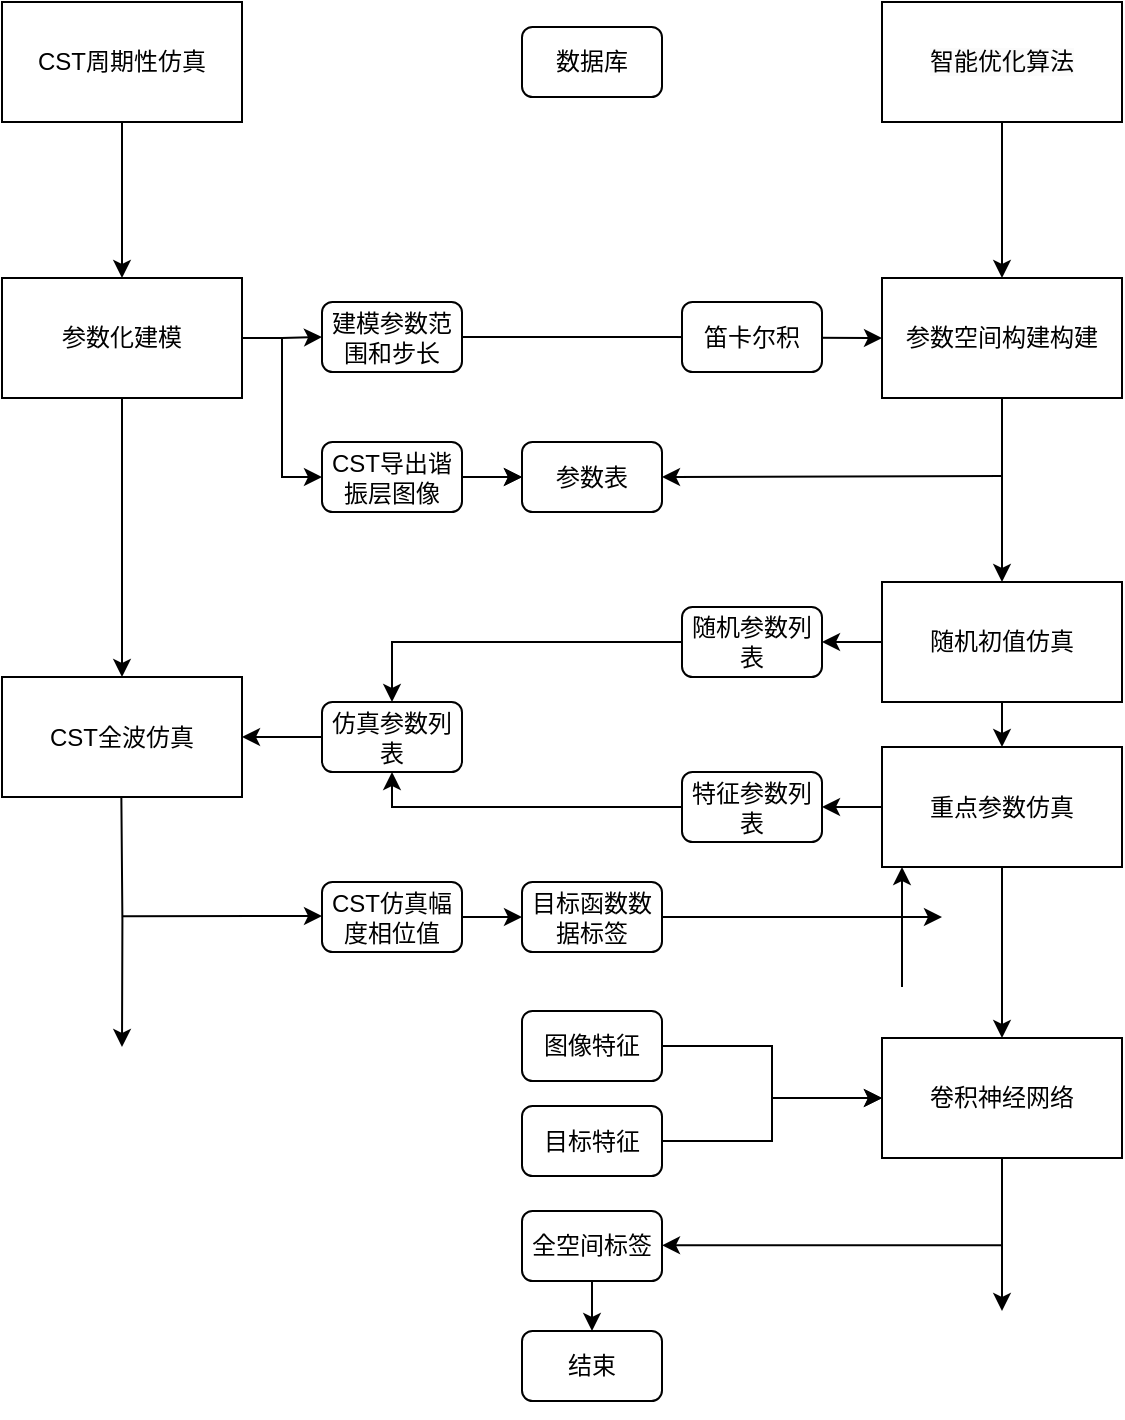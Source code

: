 <mxfile version="24.6.4" type="github">
  <diagram name="第 1 页" id="REUcJ3NfYIPqP3X7uyRf">
    <mxGraphModel dx="989" dy="509" grid="1" gridSize="10" guides="1" tooltips="1" connect="1" arrows="1" fold="1" page="1" pageScale="1" pageWidth="827" pageHeight="1169" math="0" shadow="0">
      <root>
        <mxCell id="0" />
        <mxCell id="1" parent="0" />
        <mxCell id="ZhRdd3SnUjPUGdGZ1K4b-20" value="" style="edgeStyle=orthogonalEdgeStyle;rounded=0;orthogonalLoop=1;jettySize=auto;html=1;" edge="1" parent="1" source="ZhRdd3SnUjPUGdGZ1K4b-13" target="ZhRdd3SnUjPUGdGZ1K4b-14">
          <mxGeometry relative="1" as="geometry" />
        </mxCell>
        <mxCell id="ZhRdd3SnUjPUGdGZ1K4b-13" value="&lt;span style=&quot;color: rgb(0, 0, 0); font-family: Helvetica; font-size: 12px; font-style: normal; font-variant-ligatures: normal; font-variant-caps: normal; font-weight: 400; letter-spacing: normal; orphans: 2; text-align: center; text-indent: 0px; text-transform: none; widows: 2; word-spacing: 0px; -webkit-text-stroke-width: 0px; white-space: normal; background-color: rgb(251, 251, 251); text-decoration-thickness: initial; text-decoration-style: initial; text-decoration-color: initial; display: inline !important; float: none;&quot;&gt;智能优化算法&lt;/span&gt;" style="rounded=0;whiteSpace=wrap;html=1;" vertex="1" parent="1">
          <mxGeometry x="610" y="160" width="120" height="60" as="geometry" />
        </mxCell>
        <mxCell id="ZhRdd3SnUjPUGdGZ1K4b-25" value="" style="edgeStyle=orthogonalEdgeStyle;rounded=0;orthogonalLoop=1;jettySize=auto;html=1;" edge="1" parent="1" source="ZhRdd3SnUjPUGdGZ1K4b-14" target="ZhRdd3SnUjPUGdGZ1K4b-24">
          <mxGeometry relative="1" as="geometry" />
        </mxCell>
        <mxCell id="ZhRdd3SnUjPUGdGZ1K4b-14" value="参数空间构建构建" style="rounded=0;whiteSpace=wrap;html=1;" vertex="1" parent="1">
          <mxGeometry x="610" y="298" width="120" height="60" as="geometry" />
        </mxCell>
        <mxCell id="ZhRdd3SnUjPUGdGZ1K4b-18" value="" style="edgeStyle=orthogonalEdgeStyle;rounded=0;orthogonalLoop=1;jettySize=auto;html=1;" edge="1" parent="1" source="ZhRdd3SnUjPUGdGZ1K4b-15" target="ZhRdd3SnUjPUGdGZ1K4b-14">
          <mxGeometry relative="1" as="geometry" />
        </mxCell>
        <mxCell id="ZhRdd3SnUjPUGdGZ1K4b-15" value="建模参数范围和步长" style="rounded=1;whiteSpace=wrap;html=1;" vertex="1" parent="1">
          <mxGeometry x="330" y="310" width="70" height="35" as="geometry" />
        </mxCell>
        <mxCell id="ZhRdd3SnUjPUGdGZ1K4b-17" value="笛卡尔积" style="rounded=1;whiteSpace=wrap;html=1;" vertex="1" parent="1">
          <mxGeometry x="510" y="310" width="70" height="35" as="geometry" />
        </mxCell>
        <mxCell id="ZhRdd3SnUjPUGdGZ1K4b-29" value="" style="edgeStyle=orthogonalEdgeStyle;rounded=0;orthogonalLoop=1;jettySize=auto;html=1;" edge="1" parent="1" source="ZhRdd3SnUjPUGdGZ1K4b-24" target="ZhRdd3SnUjPUGdGZ1K4b-28">
          <mxGeometry relative="1" as="geometry" />
        </mxCell>
        <mxCell id="ZhRdd3SnUjPUGdGZ1K4b-60" value="" style="edgeStyle=orthogonalEdgeStyle;rounded=0;orthogonalLoop=1;jettySize=auto;html=1;" edge="1" parent="1" source="ZhRdd3SnUjPUGdGZ1K4b-24" target="ZhRdd3SnUjPUGdGZ1K4b-57">
          <mxGeometry relative="1" as="geometry" />
        </mxCell>
        <mxCell id="ZhRdd3SnUjPUGdGZ1K4b-24" value="随机初值仿真" style="rounded=0;whiteSpace=wrap;html=1;" vertex="1" parent="1">
          <mxGeometry x="610" y="450" width="120" height="60" as="geometry" />
        </mxCell>
        <mxCell id="ZhRdd3SnUjPUGdGZ1K4b-35" value="" style="edgeStyle=orthogonalEdgeStyle;rounded=0;orthogonalLoop=1;jettySize=auto;html=1;" edge="1" parent="1" source="ZhRdd3SnUjPUGdGZ1K4b-28" target="ZhRdd3SnUjPUGdGZ1K4b-34">
          <mxGeometry relative="1" as="geometry" />
        </mxCell>
        <mxCell id="ZhRdd3SnUjPUGdGZ1K4b-128" value="" style="edgeStyle=orthogonalEdgeStyle;rounded=0;orthogonalLoop=1;jettySize=auto;html=1;" edge="1" parent="1" source="ZhRdd3SnUjPUGdGZ1K4b-28" target="ZhRdd3SnUjPUGdGZ1K4b-126">
          <mxGeometry relative="1" as="geometry" />
        </mxCell>
        <mxCell id="ZhRdd3SnUjPUGdGZ1K4b-28" value="重点参数仿真" style="rounded=0;whiteSpace=wrap;html=1;" vertex="1" parent="1">
          <mxGeometry x="610" y="532.5" width="120" height="60" as="geometry" />
        </mxCell>
        <mxCell id="ZhRdd3SnUjPUGdGZ1K4b-144" style="edgeStyle=orthogonalEdgeStyle;rounded=0;orthogonalLoop=1;jettySize=auto;html=1;" edge="1" parent="1" source="ZhRdd3SnUjPUGdGZ1K4b-34">
          <mxGeometry relative="1" as="geometry">
            <mxPoint x="670" y="814.5" as="targetPoint" />
          </mxGeometry>
        </mxCell>
        <mxCell id="ZhRdd3SnUjPUGdGZ1K4b-34" value="卷积神经网络" style="rounded=0;whiteSpace=wrap;html=1;" vertex="1" parent="1">
          <mxGeometry x="610" y="678" width="120" height="60" as="geometry" />
        </mxCell>
        <mxCell id="ZhRdd3SnUjPUGdGZ1K4b-110" value="" style="edgeStyle=orthogonalEdgeStyle;rounded=0;orthogonalLoop=1;jettySize=auto;html=1;" edge="1" parent="1" source="ZhRdd3SnUjPUGdGZ1K4b-40" target="ZhRdd3SnUjPUGdGZ1K4b-109">
          <mxGeometry relative="1" as="geometry" />
        </mxCell>
        <mxCell id="ZhRdd3SnUjPUGdGZ1K4b-116" value="" style="edgeStyle=orthogonalEdgeStyle;rounded=0;orthogonalLoop=1;jettySize=auto;html=1;" edge="1" parent="1" source="ZhRdd3SnUjPUGdGZ1K4b-40" target="ZhRdd3SnUjPUGdGZ1K4b-109">
          <mxGeometry relative="1" as="geometry" />
        </mxCell>
        <mxCell id="ZhRdd3SnUjPUGdGZ1K4b-40" value="CST导出谐振层图像" style="rounded=1;whiteSpace=wrap;html=1;" vertex="1" parent="1">
          <mxGeometry x="330" y="380" width="70" height="35" as="geometry" />
        </mxCell>
        <mxCell id="ZhRdd3SnUjPUGdGZ1K4b-46" value="" style="edgeStyle=orthogonalEdgeStyle;rounded=0;orthogonalLoop=1;jettySize=auto;html=1;" edge="1" parent="1" source="ZhRdd3SnUjPUGdGZ1K4b-42" target="ZhRdd3SnUjPUGdGZ1K4b-45">
          <mxGeometry relative="1" as="geometry" />
        </mxCell>
        <mxCell id="ZhRdd3SnUjPUGdGZ1K4b-42" value="CST周期性仿真" style="rounded=0;whiteSpace=wrap;html=1;" vertex="1" parent="1">
          <mxGeometry x="170" y="160" width="120" height="60" as="geometry" />
        </mxCell>
        <mxCell id="ZhRdd3SnUjPUGdGZ1K4b-48" value="" style="edgeStyle=orthogonalEdgeStyle;rounded=0;orthogonalLoop=1;jettySize=auto;html=1;" edge="1" parent="1" source="ZhRdd3SnUjPUGdGZ1K4b-45" target="ZhRdd3SnUjPUGdGZ1K4b-15">
          <mxGeometry relative="1" as="geometry" />
        </mxCell>
        <mxCell id="ZhRdd3SnUjPUGdGZ1K4b-51" value="" style="edgeStyle=orthogonalEdgeStyle;rounded=0;orthogonalLoop=1;jettySize=auto;html=1;" edge="1" parent="1" source="ZhRdd3SnUjPUGdGZ1K4b-45" target="ZhRdd3SnUjPUGdGZ1K4b-50">
          <mxGeometry relative="1" as="geometry" />
        </mxCell>
        <mxCell id="ZhRdd3SnUjPUGdGZ1K4b-118" style="edgeStyle=orthogonalEdgeStyle;rounded=0;orthogonalLoop=1;jettySize=auto;html=1;entryX=0;entryY=0.5;entryDx=0;entryDy=0;" edge="1" parent="1" source="ZhRdd3SnUjPUGdGZ1K4b-45" target="ZhRdd3SnUjPUGdGZ1K4b-40">
          <mxGeometry relative="1" as="geometry" />
        </mxCell>
        <mxCell id="ZhRdd3SnUjPUGdGZ1K4b-45" value="参数化建模" style="rounded=0;whiteSpace=wrap;html=1;" vertex="1" parent="1">
          <mxGeometry x="170" y="298" width="120" height="60" as="geometry" />
        </mxCell>
        <mxCell id="ZhRdd3SnUjPUGdGZ1K4b-131" style="edgeStyle=orthogonalEdgeStyle;rounded=0;orthogonalLoop=1;jettySize=auto;html=1;" edge="1" parent="1">
          <mxGeometry relative="1" as="geometry">
            <mxPoint x="230" y="682.5" as="targetPoint" />
            <mxPoint x="229.66" y="555" as="sourcePoint" />
          </mxGeometry>
        </mxCell>
        <mxCell id="ZhRdd3SnUjPUGdGZ1K4b-50" value="CST全波仿真" style="rounded=0;whiteSpace=wrap;html=1;" vertex="1" parent="1">
          <mxGeometry x="170" y="497.5" width="120" height="60" as="geometry" />
        </mxCell>
        <mxCell id="ZhRdd3SnUjPUGdGZ1K4b-119" style="edgeStyle=orthogonalEdgeStyle;rounded=0;orthogonalLoop=1;jettySize=auto;html=1;entryX=0.5;entryY=0;entryDx=0;entryDy=0;" edge="1" parent="1" source="ZhRdd3SnUjPUGdGZ1K4b-57" target="ZhRdd3SnUjPUGdGZ1K4b-93">
          <mxGeometry relative="1" as="geometry" />
        </mxCell>
        <mxCell id="ZhRdd3SnUjPUGdGZ1K4b-57" value="随机参数列表" style="rounded=1;whiteSpace=wrap;html=1;" vertex="1" parent="1">
          <mxGeometry x="510" y="462.5" width="70" height="35" as="geometry" />
        </mxCell>
        <mxCell id="ZhRdd3SnUjPUGdGZ1K4b-114" value="" style="edgeStyle=orthogonalEdgeStyle;rounded=0;orthogonalLoop=1;jettySize=auto;html=1;" edge="1" parent="1" source="ZhRdd3SnUjPUGdGZ1K4b-93" target="ZhRdd3SnUjPUGdGZ1K4b-50">
          <mxGeometry relative="1" as="geometry" />
        </mxCell>
        <mxCell id="ZhRdd3SnUjPUGdGZ1K4b-93" value="仿真参数列表" style="rounded=1;whiteSpace=wrap;html=1;" vertex="1" parent="1">
          <mxGeometry x="330" y="510" width="70" height="35" as="geometry" />
        </mxCell>
        <mxCell id="ZhRdd3SnUjPUGdGZ1K4b-130" value="" style="edgeStyle=orthogonalEdgeStyle;rounded=0;orthogonalLoop=1;jettySize=auto;html=1;" edge="1" parent="1" source="ZhRdd3SnUjPUGdGZ1K4b-105" target="ZhRdd3SnUjPUGdGZ1K4b-129">
          <mxGeometry relative="1" as="geometry" />
        </mxCell>
        <mxCell id="ZhRdd3SnUjPUGdGZ1K4b-105" value="CST仿真幅度相位值" style="rounded=1;whiteSpace=wrap;html=1;" vertex="1" parent="1">
          <mxGeometry x="330" y="600" width="70" height="35" as="geometry" />
        </mxCell>
        <mxCell id="ZhRdd3SnUjPUGdGZ1K4b-106" value="数据库" style="rounded=1;whiteSpace=wrap;html=1;" vertex="1" parent="1">
          <mxGeometry x="430" y="172.5" width="70" height="35" as="geometry" />
        </mxCell>
        <mxCell id="ZhRdd3SnUjPUGdGZ1K4b-109" value="参数表" style="rounded=1;whiteSpace=wrap;html=1;" vertex="1" parent="1">
          <mxGeometry x="430" y="380" width="70" height="35" as="geometry" />
        </mxCell>
        <mxCell id="ZhRdd3SnUjPUGdGZ1K4b-112" value="" style="endArrow=classic;html=1;rounded=0;entryX=1;entryY=0.5;entryDx=0;entryDy=0;" edge="1" parent="1" target="ZhRdd3SnUjPUGdGZ1K4b-109">
          <mxGeometry width="50" height="50" relative="1" as="geometry">
            <mxPoint x="670" y="397" as="sourcePoint" />
            <mxPoint x="520" y="397.21" as="targetPoint" />
          </mxGeometry>
        </mxCell>
        <mxCell id="ZhRdd3SnUjPUGdGZ1K4b-127" style="edgeStyle=orthogonalEdgeStyle;rounded=0;orthogonalLoop=1;jettySize=auto;html=1;entryX=0.5;entryY=1;entryDx=0;entryDy=0;" edge="1" parent="1" source="ZhRdd3SnUjPUGdGZ1K4b-126" target="ZhRdd3SnUjPUGdGZ1K4b-93">
          <mxGeometry relative="1" as="geometry">
            <Array as="points">
              <mxPoint x="365" y="562.5" />
            </Array>
          </mxGeometry>
        </mxCell>
        <mxCell id="ZhRdd3SnUjPUGdGZ1K4b-126" value="特征参数列表" style="rounded=1;whiteSpace=wrap;html=1;" vertex="1" parent="1">
          <mxGeometry x="510" y="545" width="70" height="35" as="geometry" />
        </mxCell>
        <mxCell id="ZhRdd3SnUjPUGdGZ1K4b-133" style="edgeStyle=orthogonalEdgeStyle;rounded=0;orthogonalLoop=1;jettySize=auto;html=1;" edge="1" parent="1" source="ZhRdd3SnUjPUGdGZ1K4b-129">
          <mxGeometry relative="1" as="geometry">
            <mxPoint x="640" y="617.5" as="targetPoint" />
          </mxGeometry>
        </mxCell>
        <mxCell id="ZhRdd3SnUjPUGdGZ1K4b-129" value="目标函数数据标签" style="rounded=1;whiteSpace=wrap;html=1;" vertex="1" parent="1">
          <mxGeometry x="430" y="600" width="70" height="35" as="geometry" />
        </mxCell>
        <mxCell id="ZhRdd3SnUjPUGdGZ1K4b-132" value="" style="endArrow=classic;html=1;rounded=0;" edge="1" parent="1">
          <mxGeometry width="50" height="50" relative="1" as="geometry">
            <mxPoint x="230" y="617.16" as="sourcePoint" />
            <mxPoint x="330" y="617" as="targetPoint" />
          </mxGeometry>
        </mxCell>
        <mxCell id="ZhRdd3SnUjPUGdGZ1K4b-134" value="" style="endArrow=classic;html=1;rounded=0;" edge="1" parent="1">
          <mxGeometry width="50" height="50" relative="1" as="geometry">
            <mxPoint x="620" y="652.5" as="sourcePoint" />
            <mxPoint x="620" y="592.5" as="targetPoint" />
          </mxGeometry>
        </mxCell>
        <mxCell id="ZhRdd3SnUjPUGdGZ1K4b-138" value="" style="edgeStyle=orthogonalEdgeStyle;rounded=0;orthogonalLoop=1;jettySize=auto;html=1;" edge="1" parent="1" source="ZhRdd3SnUjPUGdGZ1K4b-136" target="ZhRdd3SnUjPUGdGZ1K4b-34">
          <mxGeometry relative="1" as="geometry" />
        </mxCell>
        <mxCell id="ZhRdd3SnUjPUGdGZ1K4b-136" value="目标特征" style="rounded=1;whiteSpace=wrap;html=1;" vertex="1" parent="1">
          <mxGeometry x="430" y="712" width="70" height="35" as="geometry" />
        </mxCell>
        <mxCell id="ZhRdd3SnUjPUGdGZ1K4b-140" value="" style="edgeStyle=orthogonalEdgeStyle;rounded=0;orthogonalLoop=1;jettySize=auto;html=1;" edge="1" parent="1" source="ZhRdd3SnUjPUGdGZ1K4b-139" target="ZhRdd3SnUjPUGdGZ1K4b-34">
          <mxGeometry relative="1" as="geometry" />
        </mxCell>
        <mxCell id="ZhRdd3SnUjPUGdGZ1K4b-139" value="图像特征" style="rounded=1;whiteSpace=wrap;html=1;" vertex="1" parent="1">
          <mxGeometry x="430" y="664.5" width="70" height="35" as="geometry" />
        </mxCell>
        <mxCell id="ZhRdd3SnUjPUGdGZ1K4b-147" value="" style="edgeStyle=orthogonalEdgeStyle;rounded=0;orthogonalLoop=1;jettySize=auto;html=1;" edge="1" parent="1" source="ZhRdd3SnUjPUGdGZ1K4b-141" target="ZhRdd3SnUjPUGdGZ1K4b-142">
          <mxGeometry relative="1" as="geometry" />
        </mxCell>
        <mxCell id="ZhRdd3SnUjPUGdGZ1K4b-141" value="全空间标签" style="rounded=1;whiteSpace=wrap;html=1;" vertex="1" parent="1">
          <mxGeometry x="430" y="764.5" width="70" height="35" as="geometry" />
        </mxCell>
        <mxCell id="ZhRdd3SnUjPUGdGZ1K4b-146" style="edgeStyle=orthogonalEdgeStyle;rounded=0;orthogonalLoop=1;jettySize=auto;html=1;exitX=0.5;exitY=1;exitDx=0;exitDy=0;" edge="1" parent="1" source="ZhRdd3SnUjPUGdGZ1K4b-142">
          <mxGeometry relative="1" as="geometry">
            <mxPoint x="464.69" y="849.638" as="targetPoint" />
          </mxGeometry>
        </mxCell>
        <mxCell id="ZhRdd3SnUjPUGdGZ1K4b-142" value="结束" style="rounded=1;whiteSpace=wrap;html=1;" vertex="1" parent="1">
          <mxGeometry x="430" y="824.5" width="70" height="35" as="geometry" />
        </mxCell>
        <mxCell id="ZhRdd3SnUjPUGdGZ1K4b-145" value="" style="endArrow=classic;html=1;rounded=0;" edge="1" parent="1">
          <mxGeometry width="50" height="50" relative="1" as="geometry">
            <mxPoint x="670" y="781.66" as="sourcePoint" />
            <mxPoint x="500" y="781.66" as="targetPoint" />
          </mxGeometry>
        </mxCell>
      </root>
    </mxGraphModel>
  </diagram>
</mxfile>
